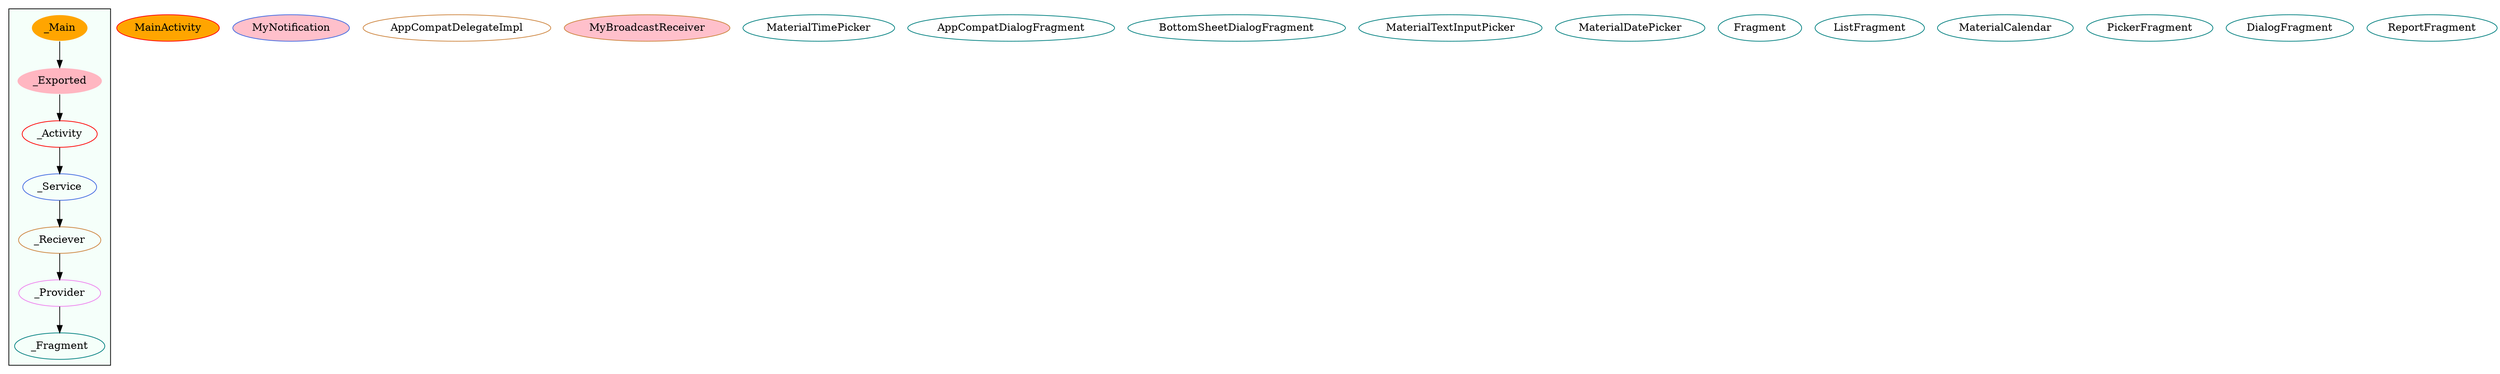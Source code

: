 digraph G {
subgraph cluster_legend{ 
bgcolor=mintcream;
_Activity[color = red];
_Service[color = royalblue];
_Provider[color = violet];
_Reciever[color = peru];
_Fragment[color = teal];
_Main[style=filled, fillcolor=orange, color = mintcream];
_Exported[style=filled, fillcolor=lightpink, color = mintcream];
_Main -> _Exported -> _Activity -> _Service -> _Reciever -> _Provider -> _Fragment; 
}
MainActivity[style=filled, fillcolor=orange, color = red];
MyNotification[style=filled, fillcolor=pink, color = royalblue];
AppCompatDelegateImpl[color = peru];
MyBroadcastReceiver[style=filled, fillcolor=pink, color = peru];
MaterialTimePicker[color = teal];
AppCompatDialogFragment[color = teal];
BottomSheetDialogFragment[color = teal];
MaterialTextInputPicker[color = teal];
MaterialDatePicker[color = teal];
Fragment[color = teal];
ListFragment[color = teal];
MaterialCalendar[color = teal];
PickerFragment[color = teal];
DialogFragment[color = teal];
ReportFragment[color = teal];
}
